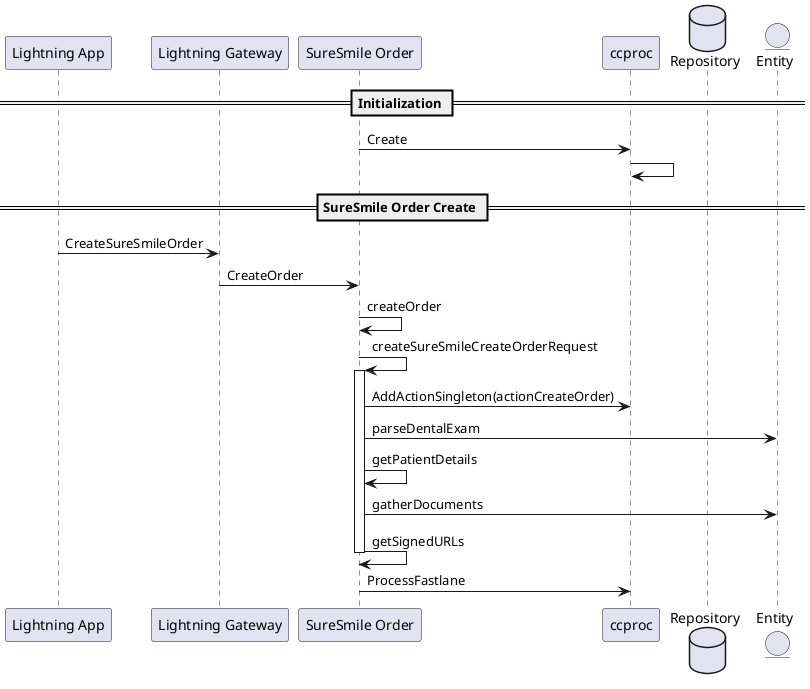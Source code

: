 @startuml

participant "Lightning App" as ligapp
participant "Lightning Gateway" as gateway
participant "SureSmile Order" as ssmile
participant "ccproc" as ccproc
database "Repository" as dorepo
entity "Entity" as doent

== Initialization ==
ssmile -> ccproc : Create
ccproc -> ccproc : 
== SureSmile Order Create ==
ligapp -> gateway : CreateSureSmileOrder
gateway -> ssmile : CreateOrder
ssmile -> ssmile : createOrder
ssmile -> ssmile : createSureSmileCreateOrderRequest
activate ssmile
ssmile -> ccproc : AddActionSingleton(actionCreateOrder)
ssmile -> doent : parseDentalExam
ssmile -> ssmile : getPatientDetails
ssmile -> doent : gatherDocuments
ssmile -> ssmile : getSignedURLs
deactivate ssmile
ssmile -> ccproc : ProcessFastlane

@enduml